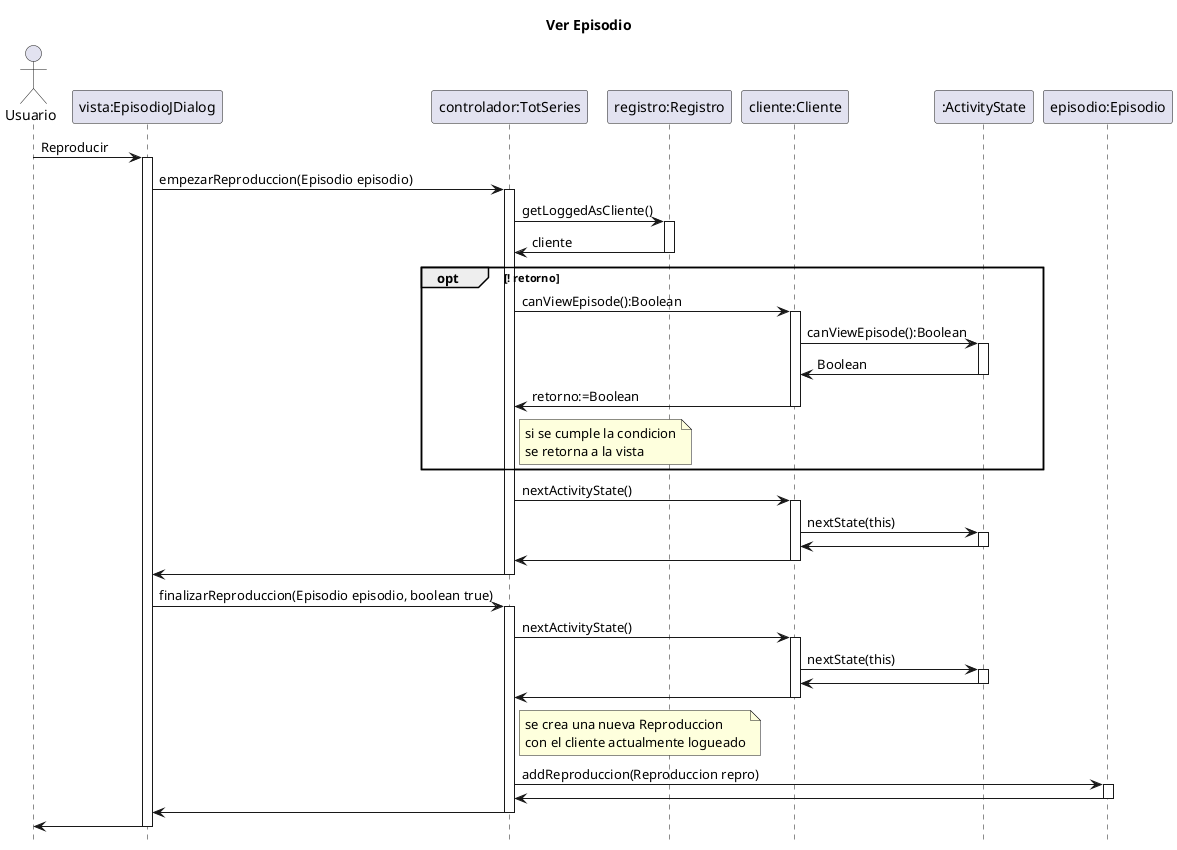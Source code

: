 @startuml
title		Ver Episodio
hide	footbox

actor	Usuario as usuario
participant "vista:EpisodioJDialog" as vista
participant "controlador:TotSeries" as totseries
participant "registro:Registro" as registro
participant "cliente:Cliente" as cliente
participant ":ActivityState" as state
participant "episodio:Episodio" as episodio

usuario -> vista : Reproducir
activate vista
vista ->totseries : empezarReproduccion(Episodio episodio)
activate totseries
totseries -> registro : getLoggedAsCliente()
activate registro
registro -> totseries : cliente
deactivate registro
    opt ! retorno
        totseries -> cliente : canViewEpisode():Boolean
        activate cliente
        cliente -> state : canViewEpisode():Boolean
        activate state
        state -> cliente : Boolean
        deactivate state
        cliente -> totseries : retorno:=Boolean
        deactivate cliente
        note right totseries
            si se cumple la condicion
            se retorna a la vista
        end note
    end opt
totseries -> cliente: nextActivityState()
activate cliente
cliente -> state:nextState(this)
activate state
state -> cliente
deactivate state
cliente -> totseries
deactivate cliente
totseries ->vista
deactivate totseries
vista -> totseries : finalizarReproduccion(Episodio episodio, boolean true)
activate totseries
totseries -> cliente : nextActivityState()
activate cliente
cliente -> state : nextState(this)
activate state
state -> cliente
deactivate state
cliente -> totseries
deactivate cliente
note right totseries
    se crea una nueva Reproduccion
    con el cliente actualmente logueado
end note
totseries -> episodio :addReproduccion(Reproduccion repro)
activate episodio
episodio -> totseries
deactivate episodio
totseries -> vista
deactivate totseries
vista -> usuario
deactivate vista
@enduml
